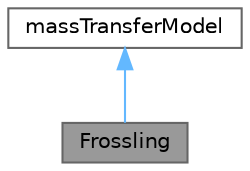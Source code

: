 digraph "Frossling"
{
 // LATEX_PDF_SIZE
  bgcolor="transparent";
  edge [fontname=Helvetica,fontsize=10,labelfontname=Helvetica,labelfontsize=10];
  node [fontname=Helvetica,fontsize=10,shape=box,height=0.2,width=0.4];
  Node1 [id="Node000001",label="Frossling",height=0.2,width=0.4,color="gray40", fillcolor="grey60", style="filled", fontcolor="black",tooltip="Frossling correlation for turbulent mass transfer from the surface of a sphere to the surrounding flu..."];
  Node2 -> Node1 [id="edge1_Node000001_Node000002",dir="back",color="steelblue1",style="solid",tooltip=" "];
  Node2 [id="Node000002",label="massTransferModel",height=0.2,width=0.4,color="gray40", fillcolor="white", style="filled",URL="$classFoam_1_1massTransferModel.html",tooltip=" "];
}
